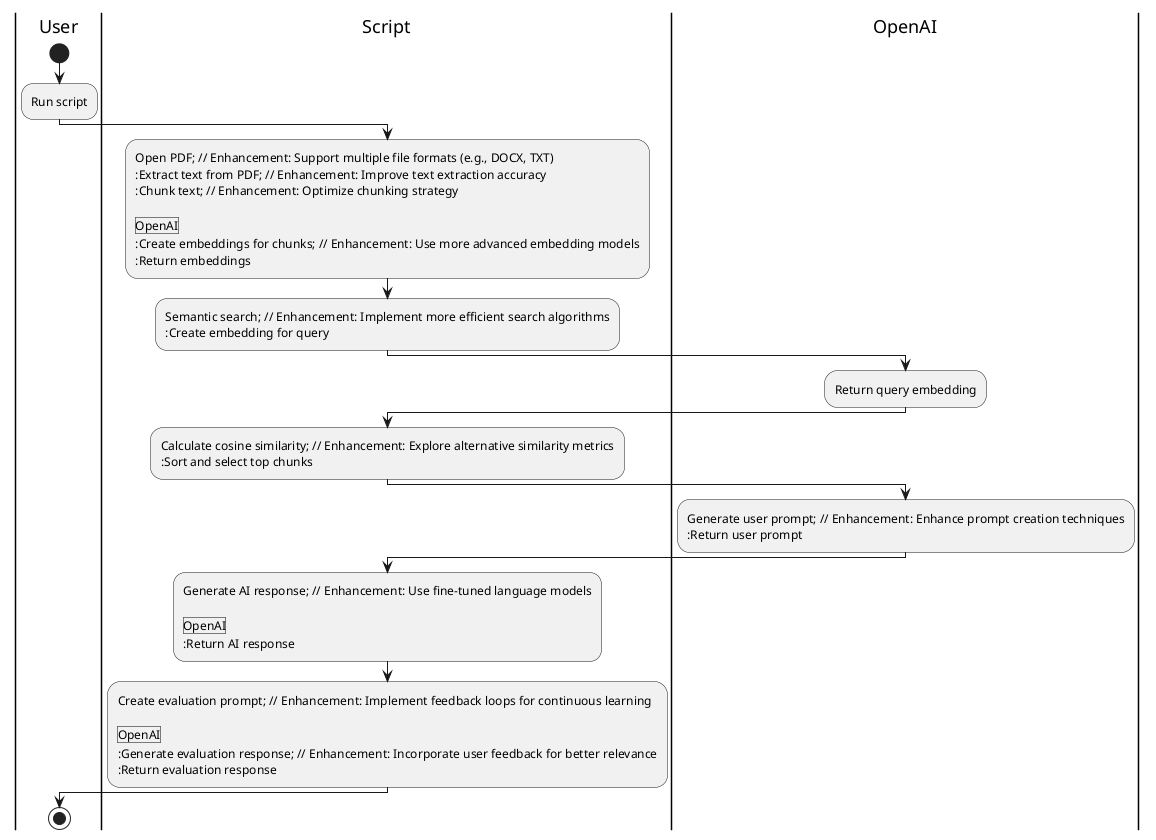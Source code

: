 @startuml
|User|
start
:Run script;

|Script|
:Open PDF; // Enhancement: Support multiple file formats (e.g., DOCX, TXT)
:Extract text from PDF; // Enhancement: Improve text extraction accuracy
:Chunk text; // Enhancement: Optimize chunking strategy

|OpenAI|
:Create embeddings for chunks; // Enhancement: Use more advanced embedding models
:Return embeddings;

|Script|
:Semantic search; // Enhancement: Implement more efficient search algorithms
:Create embedding for query;

|OpenAI|
:Return query embedding;

|Script|
:Calculate cosine similarity; // Enhancement: Explore alternative similarity metrics
:Sort and select top chunks;

|OpenAI|
:Generate user prompt; // Enhancement: Enhance prompt creation techniques
:Return user prompt;

|Script|
:Generate AI response; // Enhancement: Use fine-tuned language models

|OpenAI|
:Return AI response;

|Script|
:Create evaluation prompt; // Enhancement: Implement feedback loops for continuous learning

|OpenAI|
:Generate evaluation response; // Enhancement: Incorporate user feedback for better relevance
:Return evaluation response;


|User|
stop
@enduml